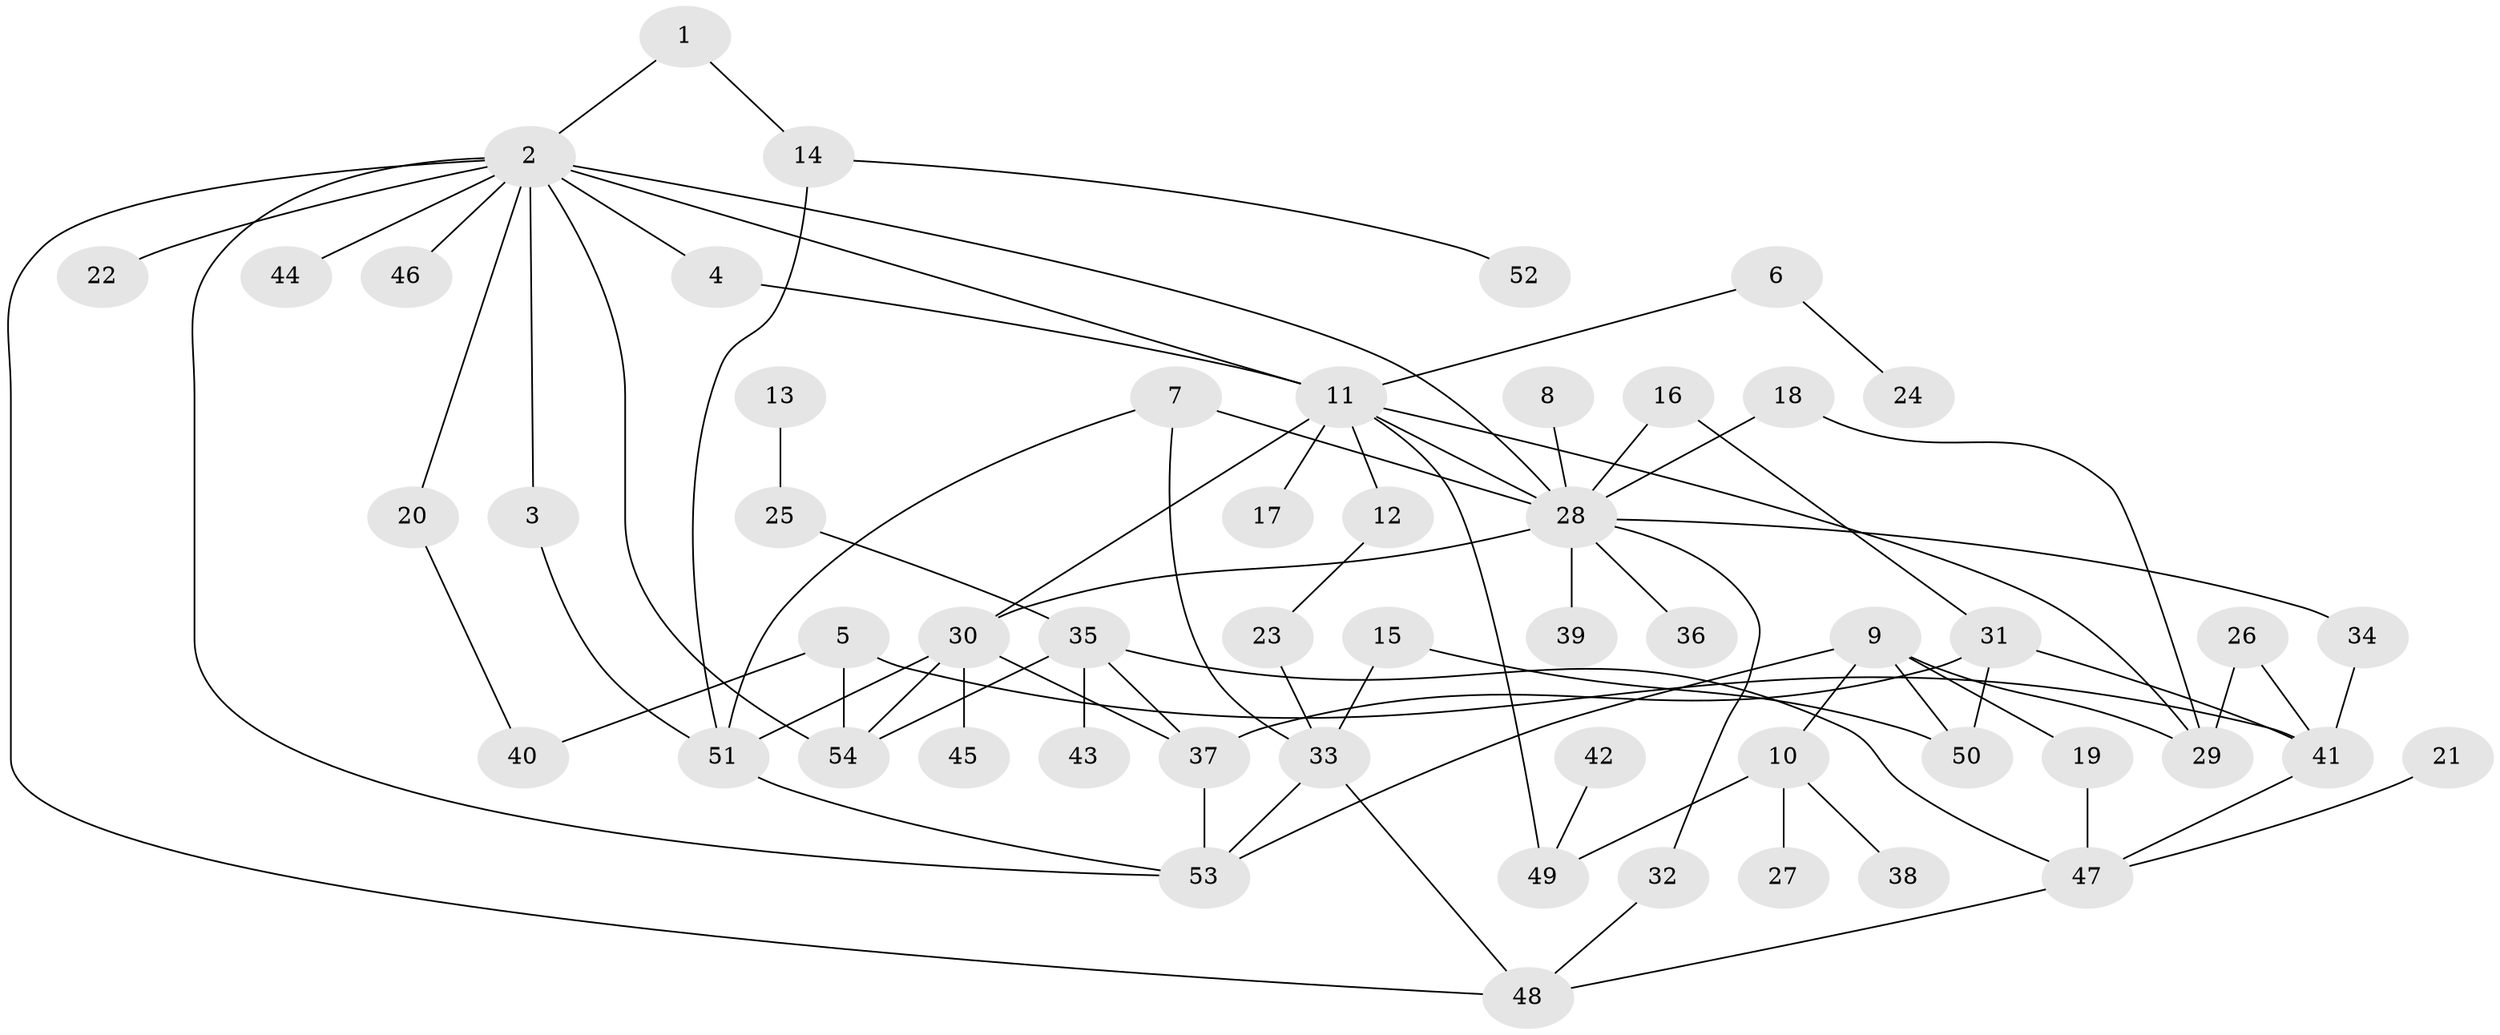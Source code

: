 // original degree distribution, {7: 0.027777777777777776, 2: 0.3425925925925926, 10: 0.009259259259259259, 4: 0.09259259259259259, 3: 0.24074074074074073, 6: 0.009259259259259259, 8: 0.009259259259259259, 1: 0.25925925925925924, 5: 0.009259259259259259}
// Generated by graph-tools (version 1.1) at 2025/49/03/09/25 03:49:18]
// undirected, 54 vertices, 80 edges
graph export_dot {
graph [start="1"]
  node [color=gray90,style=filled];
  1;
  2;
  3;
  4;
  5;
  6;
  7;
  8;
  9;
  10;
  11;
  12;
  13;
  14;
  15;
  16;
  17;
  18;
  19;
  20;
  21;
  22;
  23;
  24;
  25;
  26;
  27;
  28;
  29;
  30;
  31;
  32;
  33;
  34;
  35;
  36;
  37;
  38;
  39;
  40;
  41;
  42;
  43;
  44;
  45;
  46;
  47;
  48;
  49;
  50;
  51;
  52;
  53;
  54;
  1 -- 2 [weight=1.0];
  1 -- 14 [weight=1.0];
  2 -- 3 [weight=1.0];
  2 -- 4 [weight=1.0];
  2 -- 11 [weight=1.0];
  2 -- 20 [weight=1.0];
  2 -- 22 [weight=1.0];
  2 -- 28 [weight=1.0];
  2 -- 44 [weight=1.0];
  2 -- 46 [weight=1.0];
  2 -- 48 [weight=1.0];
  2 -- 53 [weight=1.0];
  2 -- 54 [weight=1.0];
  3 -- 51 [weight=1.0];
  4 -- 11 [weight=1.0];
  5 -- 40 [weight=1.0];
  5 -- 41 [weight=1.0];
  5 -- 54 [weight=1.0];
  6 -- 11 [weight=1.0];
  6 -- 24 [weight=1.0];
  7 -- 28 [weight=1.0];
  7 -- 33 [weight=1.0];
  7 -- 51 [weight=1.0];
  8 -- 28 [weight=1.0];
  9 -- 10 [weight=1.0];
  9 -- 19 [weight=1.0];
  9 -- 29 [weight=1.0];
  9 -- 50 [weight=1.0];
  9 -- 53 [weight=1.0];
  10 -- 27 [weight=1.0];
  10 -- 38 [weight=1.0];
  10 -- 49 [weight=1.0];
  11 -- 12 [weight=1.0];
  11 -- 17 [weight=1.0];
  11 -- 28 [weight=1.0];
  11 -- 29 [weight=1.0];
  11 -- 30 [weight=1.0];
  11 -- 49 [weight=1.0];
  12 -- 23 [weight=1.0];
  13 -- 25 [weight=1.0];
  14 -- 51 [weight=1.0];
  14 -- 52 [weight=1.0];
  15 -- 33 [weight=1.0];
  15 -- 50 [weight=1.0];
  16 -- 28 [weight=1.0];
  16 -- 31 [weight=1.0];
  18 -- 28 [weight=1.0];
  18 -- 29 [weight=1.0];
  19 -- 47 [weight=1.0];
  20 -- 40 [weight=1.0];
  21 -- 47 [weight=1.0];
  23 -- 33 [weight=1.0];
  25 -- 35 [weight=1.0];
  26 -- 29 [weight=1.0];
  26 -- 41 [weight=1.0];
  28 -- 30 [weight=1.0];
  28 -- 32 [weight=1.0];
  28 -- 34 [weight=1.0];
  28 -- 36 [weight=1.0];
  28 -- 39 [weight=1.0];
  30 -- 37 [weight=1.0];
  30 -- 45 [weight=1.0];
  30 -- 51 [weight=1.0];
  30 -- 54 [weight=1.0];
  31 -- 37 [weight=1.0];
  31 -- 41 [weight=1.0];
  31 -- 50 [weight=1.0];
  32 -- 48 [weight=1.0];
  33 -- 48 [weight=1.0];
  33 -- 53 [weight=1.0];
  34 -- 41 [weight=1.0];
  35 -- 37 [weight=1.0];
  35 -- 43 [weight=1.0];
  35 -- 47 [weight=1.0];
  35 -- 54 [weight=1.0];
  37 -- 53 [weight=1.0];
  41 -- 47 [weight=1.0];
  42 -- 49 [weight=1.0];
  47 -- 48 [weight=1.0];
  51 -- 53 [weight=1.0];
}
